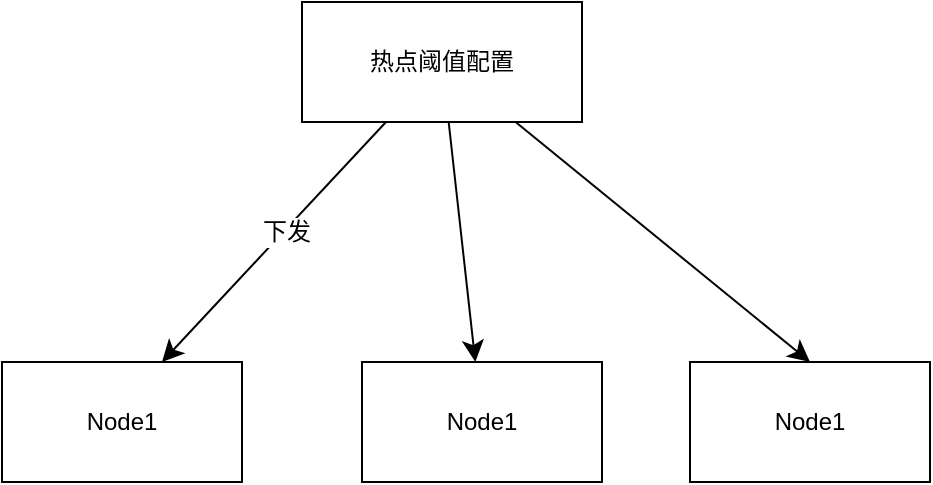 <mxfile version="24.7.12">
  <diagram name="第 1 页" id="S2a_Qh1WlyxFz3XpLmjt">
    <mxGraphModel dx="1439" dy="835" grid="1" gridSize="10" guides="1" tooltips="1" connect="1" arrows="1" fold="1" page="1" pageScale="1" pageWidth="827" pageHeight="1169" math="0" shadow="0">
      <root>
        <mxCell id="0" />
        <mxCell id="1" parent="0" />
        <mxCell id="y-bz2ffvv3kcDiEg6pq3-2" style="edgeStyle=none;curved=1;rounded=0;orthogonalLoop=1;jettySize=auto;html=1;fontSize=12;startSize=8;endSize=8;" edge="1" parent="1" source="y-bz2ffvv3kcDiEg6pq3-1">
          <mxGeometry relative="1" as="geometry">
            <mxPoint x="150" y="300" as="targetPoint" />
          </mxGeometry>
        </mxCell>
        <mxCell id="y-bz2ffvv3kcDiEg6pq3-4" value="下发" style="edgeLabel;html=1;align=center;verticalAlign=middle;resizable=0;points=[];fontSize=12;" vertex="1" connectable="0" parent="y-bz2ffvv3kcDiEg6pq3-2">
          <mxGeometry x="-0.096" y="1" relative="1" as="geometry">
            <mxPoint as="offset" />
          </mxGeometry>
        </mxCell>
        <mxCell id="y-bz2ffvv3kcDiEg6pq3-7" style="edgeStyle=none;curved=1;rounded=0;orthogonalLoop=1;jettySize=auto;html=1;fontSize=12;startSize=8;endSize=8;" edge="1" parent="1" source="y-bz2ffvv3kcDiEg6pq3-1" target="y-bz2ffvv3kcDiEg6pq3-5">
          <mxGeometry relative="1" as="geometry" />
        </mxCell>
        <mxCell id="y-bz2ffvv3kcDiEg6pq3-8" style="edgeStyle=none;curved=1;rounded=0;orthogonalLoop=1;jettySize=auto;html=1;entryX=0.5;entryY=0;entryDx=0;entryDy=0;fontSize=12;startSize=8;endSize=8;" edge="1" parent="1" source="y-bz2ffvv3kcDiEg6pq3-1" target="y-bz2ffvv3kcDiEg6pq3-6">
          <mxGeometry relative="1" as="geometry" />
        </mxCell>
        <mxCell id="y-bz2ffvv3kcDiEg6pq3-1" value="热点阈值配置" style="rounded=0;whiteSpace=wrap;html=1;" vertex="1" parent="1">
          <mxGeometry x="220" y="120" width="140" height="60" as="geometry" />
        </mxCell>
        <mxCell id="y-bz2ffvv3kcDiEg6pq3-3" value="Node1" style="rounded=0;whiteSpace=wrap;html=1;" vertex="1" parent="1">
          <mxGeometry x="70" y="300" width="120" height="60" as="geometry" />
        </mxCell>
        <mxCell id="y-bz2ffvv3kcDiEg6pq3-5" value="Node1" style="rounded=0;whiteSpace=wrap;html=1;" vertex="1" parent="1">
          <mxGeometry x="250" y="300" width="120" height="60" as="geometry" />
        </mxCell>
        <mxCell id="y-bz2ffvv3kcDiEg6pq3-6" value="Node1" style="rounded=0;whiteSpace=wrap;html=1;" vertex="1" parent="1">
          <mxGeometry x="414" y="300" width="120" height="60" as="geometry" />
        </mxCell>
      </root>
    </mxGraphModel>
  </diagram>
</mxfile>

